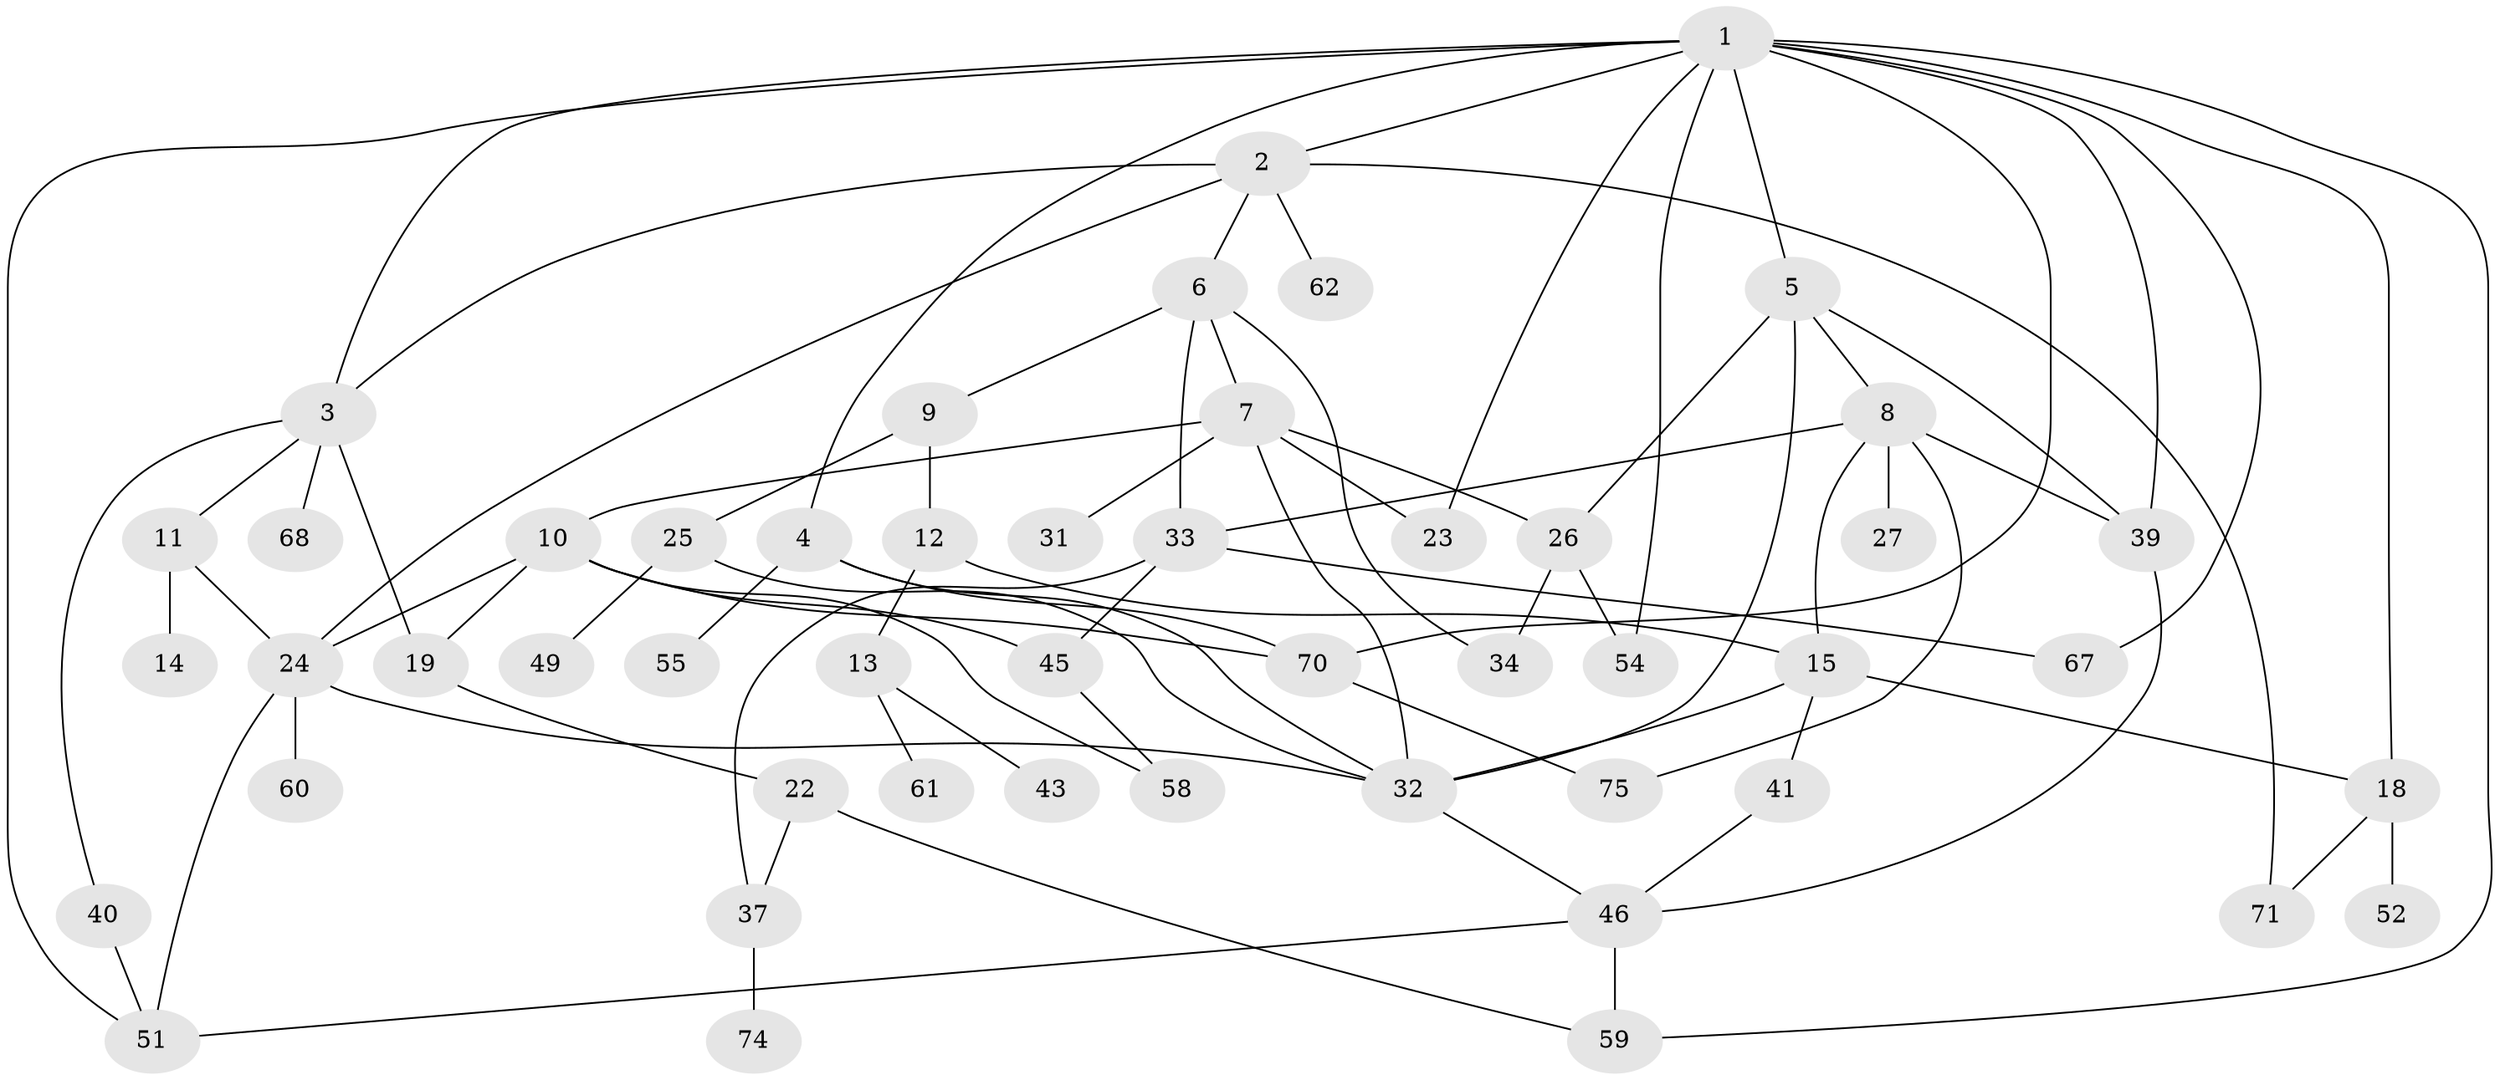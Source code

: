 // Generated by graph-tools (version 1.1) at 2025/51/02/27/25 19:51:35]
// undirected, 50 vertices, 82 edges
graph export_dot {
graph [start="1"]
  node [color=gray90,style=filled];
  1 [super="+35"];
  2 [super="+38"];
  3 [super="+66"];
  4 [super="+42"];
  5;
  6 [super="+30"];
  7 [super="+17"];
  8 [super="+63"];
  9 [super="+21"];
  10 [super="+48"];
  11 [super="+16"];
  12 [super="+20"];
  13;
  14 [super="+72"];
  15;
  18 [super="+28"];
  19;
  22 [super="+53"];
  23;
  24 [super="+44"];
  25 [super="+29"];
  26 [super="+76"];
  27 [super="+50"];
  31;
  32 [super="+47"];
  33 [super="+36"];
  34;
  37 [super="+65"];
  39 [super="+57"];
  40 [super="+69"];
  41;
  43;
  45 [super="+73"];
  46 [super="+56"];
  49;
  51 [super="+64"];
  52;
  54;
  55;
  58;
  59;
  60;
  61 [super="+77"];
  62;
  67;
  68;
  70;
  71;
  74;
  75;
  1 -- 2;
  1 -- 3;
  1 -- 4;
  1 -- 5;
  1 -- 23;
  1 -- 59;
  1 -- 70;
  1 -- 18;
  1 -- 39;
  1 -- 51;
  1 -- 67;
  1 -- 54;
  2 -- 6;
  2 -- 3;
  2 -- 24;
  2 -- 62;
  2 -- 71;
  3 -- 11;
  3 -- 40;
  3 -- 68;
  3 -- 19;
  4 -- 55;
  4 -- 70;
  4 -- 32;
  5 -- 8;
  5 -- 39;
  5 -- 26;
  5 -- 32;
  6 -- 7;
  6 -- 9;
  6 -- 34;
  6 -- 33;
  7 -- 10;
  7 -- 26;
  7 -- 31;
  7 -- 23;
  7 -- 32;
  8 -- 27;
  8 -- 33;
  8 -- 75;
  8 -- 15;
  8 -- 39;
  9 -- 12;
  9 -- 25;
  10 -- 19;
  10 -- 24;
  10 -- 45;
  10 -- 58;
  10 -- 70;
  11 -- 14;
  11 -- 24;
  12 -- 13;
  12 -- 15;
  13 -- 43;
  13 -- 61;
  15 -- 18;
  15 -- 41;
  15 -- 32;
  18 -- 52;
  18 -- 71;
  19 -- 22;
  22 -- 59;
  22 -- 37;
  24 -- 51;
  24 -- 60;
  24 -- 32;
  25 -- 32;
  25 -- 49;
  26 -- 54;
  26 -- 34;
  32 -- 46;
  33 -- 37;
  33 -- 45;
  33 -- 67;
  37 -- 74;
  39 -- 46;
  40 -- 51;
  41 -- 46;
  45 -- 58;
  46 -- 59;
  46 -- 51;
  70 -- 75;
}
